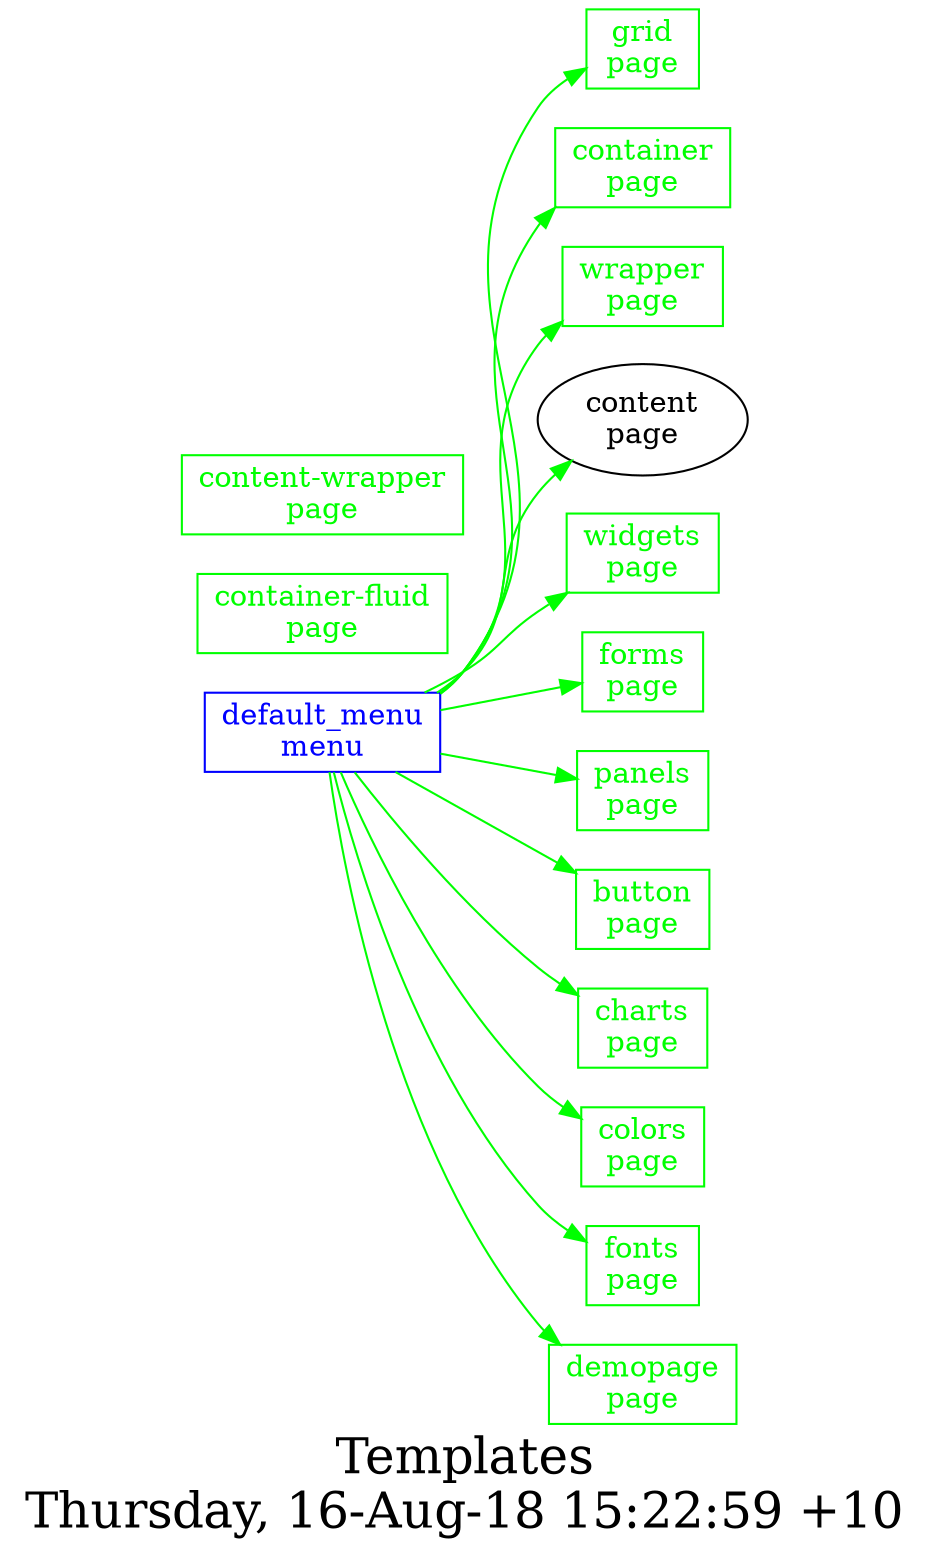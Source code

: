 digraph G {
fontsize="24";
label="Templates\nThursday, 16-Aug-18 15:22:59 +10";
nojustify=true;
ordering=out;
rankdir=LR;
size="30";
"default_menu\nmenu" -> "grid\npage"  [ color=green ]
"default_menu\nmenu" -> "container\npage"  [ color=green ]
"default_menu\nmenu" -> "wrapper\npage"  [ color=green ]
"default_menu\nmenu" -> "content\npage"  [ color=green ]
"default_menu\nmenu" -> "widgets\npage"  [ color=green ]
"default_menu\nmenu" -> "forms\npage"  [ color=green ]
"default_menu\nmenu" -> "panels\npage"  [ color=green ]
"default_menu\nmenu" -> "button\npage"  [ color=green ]
"default_menu\nmenu" -> "charts\npage"  [ color=green ]
"default_menu\nmenu" -> "colors\npage"  [ color=green ]
"default_menu\nmenu" -> "fonts\npage"  [ color=green ]
"default_menu\nmenu" -> "demopage\npage"  [ color=green ]
"default_menu\nmenu" [color=blue, fontcolor=blue, group=menus, shape=record];
"button\npage" [color=green, fontcolor=green, group=pages, shape=record];
"charts\npage" [color=green, fontcolor=green, group=pages, shape=record];
"colors\npage" [color=green, fontcolor=green, group=pages, shape=record];
"container-fluid\npage" [color=green, fontcolor=green, group=pages, shape=record];
"container\npage" [color=green, fontcolor=green, group=pages, shape=record];
"content-wrapper\npage" [color=green, fontcolor=green, group=pages, shape=record];
"demopage\npage" [color=green, fontcolor=green, group=pages, shape=record];
"fonts\npage" [color=green, fontcolor=green, group=pages, shape=record];
"forms\npage" [color=green, fontcolor=green, group=pages, shape=record];
"grid\npage" [color=green, fontcolor=green, group=pages, shape=record];
"panels\npage" [color=green, fontcolor=green, group=pages, shape=record];
"widgets\npage" [color=green, fontcolor=green, group=pages, shape=record];
"wrapper\npage" [color=green, fontcolor=green, group=pages, shape=record];
}
